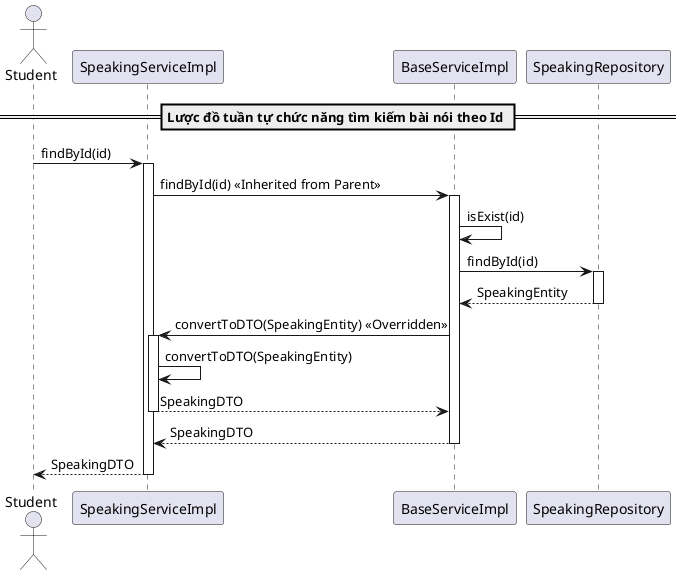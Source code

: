 @startuml findByIdSpeakingService

actor Student
participant "SpeakingServiceImpl" as SpeakingService
participant "BaseServiceImpl" as BaseService
participant "SpeakingRepository" as Repository


== Lược đồ tuần tự chức năng tìm kiếm bài nói theo Id ==
Student -> SpeakingService: findById(id)
activate SpeakingService
SpeakingService -> BaseService: findById(id) << Inherited from Parent >>
activate BaseService
BaseService -> BaseService: isExist(id)
BaseService -> Repository: findById(id)
activate Repository
Repository --> BaseService: SpeakingEntity
deactivate Repository
BaseService -> SpeakingService: convertToDTO(SpeakingEntity) << Overridden >>
activate SpeakingService
SpeakingService -> SpeakingService: convertToDTO(SpeakingEntity)
SpeakingService --> BaseService: SpeakingDTO
deactivate SpeakingService
BaseService --> SpeakingService: SpeakingDTO
deactivate BaseService
SpeakingService --> Student: SpeakingDTO
deactivate SpeakingService

@enduml
